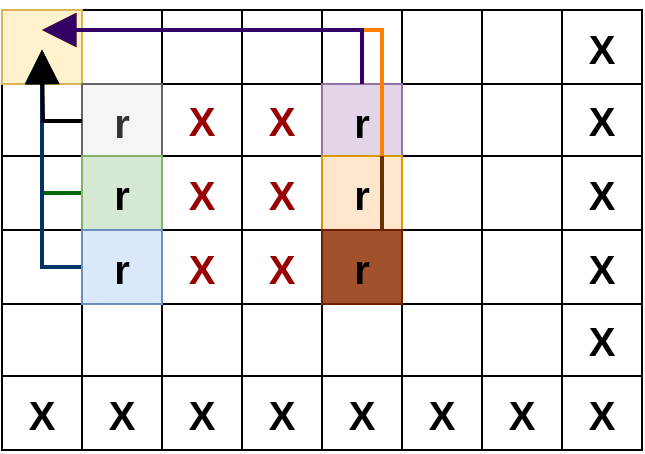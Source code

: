 <mxfile version="14.6.13" type="device"><diagram id="4bUjPhYBL1bc1Y9eAkPL" name="Pagina-1"><mxGraphModel dx="852" dy="494" grid="1" gridSize="10" guides="1" tooltips="1" connect="1" arrows="1" fold="1" page="1" pageScale="1" pageWidth="827" pageHeight="1169" math="0" shadow="0"><root><mxCell id="0"/><mxCell id="1" parent="0"/><mxCell id="dOk6Yb4jo5VdsaK2h5cP-14" value="" style="shape=table;html=1;whiteSpace=wrap;startSize=0;container=1;collapsible=0;childLayout=tableLayout;fontSize=20;fontStyle=1" parent="1" vertex="1"><mxGeometry x="60" y="30" width="320" height="220" as="geometry"/></mxCell><mxCell id="dOk6Yb4jo5VdsaK2h5cP-15" value="" style="shape=partialRectangle;html=1;whiteSpace=wrap;collapsible=0;dropTarget=0;pointerEvents=0;fillColor=none;top=0;left=0;bottom=0;right=0;points=[[0,0.5],[1,0.5]];portConstraint=eastwest;fontSize=20;fontStyle=1" parent="dOk6Yb4jo5VdsaK2h5cP-14" vertex="1"><mxGeometry width="320" height="37" as="geometry"/></mxCell><mxCell id="dOk6Yb4jo5VdsaK2h5cP-16" value="r" style="shape=partialRectangle;html=1;whiteSpace=wrap;connectable=0;overflow=hidden;fillColor=none;top=0;left=0;bottom=0;right=0;fontSize=20;fontStyle=1" parent="dOk6Yb4jo5VdsaK2h5cP-15" vertex="1"><mxGeometry width="40" height="37" as="geometry"/></mxCell><mxCell id="dOk6Yb4jo5VdsaK2h5cP-17" value="" style="shape=partialRectangle;html=1;whiteSpace=wrap;connectable=0;overflow=hidden;fillColor=none;top=0;left=0;bottom=0;right=0;fontSize=20;fontStyle=0" parent="dOk6Yb4jo5VdsaK2h5cP-15" vertex="1"><mxGeometry x="40" width="40" height="37" as="geometry"/></mxCell><mxCell id="dOk6Yb4jo5VdsaK2h5cP-18" value="" style="shape=partialRectangle;html=1;whiteSpace=wrap;connectable=0;overflow=hidden;fillColor=none;top=0;left=0;bottom=0;right=0;fontSize=20;fontStyle=0" parent="dOk6Yb4jo5VdsaK2h5cP-15" vertex="1"><mxGeometry x="80" width="40" height="37" as="geometry"/></mxCell><mxCell id="dOk6Yb4jo5VdsaK2h5cP-19" value="" style="shape=partialRectangle;html=1;whiteSpace=wrap;connectable=0;overflow=hidden;fillColor=none;top=0;left=0;bottom=0;right=0;fontSize=20;fontStyle=0" parent="dOk6Yb4jo5VdsaK2h5cP-15" vertex="1"><mxGeometry x="120" width="40" height="37" as="geometry"/></mxCell><mxCell id="dOk6Yb4jo5VdsaK2h5cP-20" value="" style="shape=partialRectangle;html=1;whiteSpace=wrap;connectable=0;overflow=hidden;fillColor=none;top=0;left=0;bottom=0;right=0;fontSize=20;fontStyle=0" parent="dOk6Yb4jo5VdsaK2h5cP-15" vertex="1"><mxGeometry x="160" width="40" height="37" as="geometry"/></mxCell><mxCell id="dOk6Yb4jo5VdsaK2h5cP-21" value="" style="shape=partialRectangle;html=1;whiteSpace=wrap;connectable=0;overflow=hidden;fillColor=none;top=0;left=0;bottom=0;right=0;fontSize=20;fontStyle=0" parent="dOk6Yb4jo5VdsaK2h5cP-15" vertex="1"><mxGeometry x="200" width="40" height="37" as="geometry"/></mxCell><mxCell id="dOk6Yb4jo5VdsaK2h5cP-22" value="" style="shape=partialRectangle;html=1;whiteSpace=wrap;connectable=0;overflow=hidden;fillColor=none;top=0;left=0;bottom=0;right=0;fontSize=20;fontStyle=0;labelBackgroundColor=#ffffff;" parent="dOk6Yb4jo5VdsaK2h5cP-15" vertex="1"><mxGeometry x="240" width="40" height="37" as="geometry"/></mxCell><mxCell id="dOk6Yb4jo5VdsaK2h5cP-23" value="&lt;font style=&quot;font-size: 20px;&quot;&gt;&lt;span style=&quot;font-size: 20px;&quot;&gt;X&lt;/span&gt;&lt;/font&gt;" style="shape=partialRectangle;html=1;whiteSpace=wrap;connectable=0;overflow=hidden;fillColor=none;top=0;left=0;bottom=0;right=0;fontSize=20;fontStyle=1" parent="dOk6Yb4jo5VdsaK2h5cP-15" vertex="1"><mxGeometry x="280" width="40" height="37" as="geometry"/></mxCell><mxCell id="dOk6Yb4jo5VdsaK2h5cP-24" value="" style="shape=partialRectangle;html=1;whiteSpace=wrap;collapsible=0;dropTarget=0;pointerEvents=0;fillColor=none;top=0;left=0;bottom=0;right=0;points=[[0,0.5],[1,0.5]];portConstraint=eastwest;fontSize=20;fontStyle=1" parent="dOk6Yb4jo5VdsaK2h5cP-14" vertex="1"><mxGeometry y="37" width="320" height="36" as="geometry"/></mxCell><mxCell id="dOk6Yb4jo5VdsaK2h5cP-25" value="" style="shape=partialRectangle;html=1;whiteSpace=wrap;connectable=0;overflow=hidden;fillColor=none;top=0;left=0;bottom=0;right=0;fontSize=20;fontStyle=0" parent="dOk6Yb4jo5VdsaK2h5cP-24" vertex="1"><mxGeometry width="40" height="36" as="geometry"/></mxCell><mxCell id="dOk6Yb4jo5VdsaK2h5cP-26" value="" style="shape=partialRectangle;html=1;whiteSpace=wrap;connectable=0;overflow=hidden;fillColor=none;top=0;left=0;bottom=0;right=0;fontSize=20;fontStyle=0" parent="dOk6Yb4jo5VdsaK2h5cP-24" vertex="1"><mxGeometry x="40" width="40" height="36" as="geometry"/></mxCell><mxCell id="dOk6Yb4jo5VdsaK2h5cP-27" value="X" style="shape=partialRectangle;html=1;whiteSpace=wrap;connectable=0;overflow=hidden;fillColor=none;top=0;left=0;bottom=0;right=0;fontSize=20;fontStyle=1;fontColor=#990000;labelBackgroundColor=#ffffff;" parent="dOk6Yb4jo5VdsaK2h5cP-24" vertex="1"><mxGeometry x="80" width="40" height="36" as="geometry"/></mxCell><mxCell id="dOk6Yb4jo5VdsaK2h5cP-28" value="X" style="shape=partialRectangle;html=1;whiteSpace=wrap;connectable=0;overflow=hidden;fillColor=none;top=0;left=0;bottom=0;right=0;fontSize=20;fontStyle=1;fontColor=#990000;" parent="dOk6Yb4jo5VdsaK2h5cP-24" vertex="1"><mxGeometry x="120" width="40" height="36" as="geometry"/></mxCell><mxCell id="dOk6Yb4jo5VdsaK2h5cP-29" value="" style="shape=partialRectangle;html=1;whiteSpace=wrap;connectable=0;overflow=hidden;fillColor=none;top=0;left=0;bottom=0;right=0;fontSize=20;fontStyle=0" parent="dOk6Yb4jo5VdsaK2h5cP-24" vertex="1"><mxGeometry x="160" width="40" height="36" as="geometry"/></mxCell><mxCell id="dOk6Yb4jo5VdsaK2h5cP-30" value="" style="shape=partialRectangle;html=1;whiteSpace=wrap;connectable=0;overflow=hidden;fillColor=none;top=0;left=0;bottom=0;right=0;fontSize=20;fontStyle=0" parent="dOk6Yb4jo5VdsaK2h5cP-24" vertex="1"><mxGeometry x="200" width="40" height="36" as="geometry"/></mxCell><mxCell id="dOk6Yb4jo5VdsaK2h5cP-31" value="" style="shape=partialRectangle;html=1;whiteSpace=wrap;connectable=0;overflow=hidden;fillColor=none;top=0;left=0;bottom=0;right=0;fontSize=20;fontStyle=0" parent="dOk6Yb4jo5VdsaK2h5cP-24" vertex="1"><mxGeometry x="240" width="40" height="36" as="geometry"/></mxCell><mxCell id="dOk6Yb4jo5VdsaK2h5cP-32" value="X" style="shape=partialRectangle;html=1;whiteSpace=wrap;connectable=0;overflow=hidden;fillColor=none;top=0;left=0;bottom=0;right=0;fontSize=20;fontStyle=1" parent="dOk6Yb4jo5VdsaK2h5cP-24" vertex="1"><mxGeometry x="280" width="40" height="36" as="geometry"/></mxCell><mxCell id="dOk6Yb4jo5VdsaK2h5cP-33" value="" style="shape=partialRectangle;html=1;whiteSpace=wrap;collapsible=0;dropTarget=0;pointerEvents=0;fillColor=none;top=0;left=0;bottom=0;right=0;points=[[0,0.5],[1,0.5]];portConstraint=eastwest;fontSize=20;fontStyle=1" parent="dOk6Yb4jo5VdsaK2h5cP-14" vertex="1"><mxGeometry y="73" width="320" height="37" as="geometry"/></mxCell><mxCell id="dOk6Yb4jo5VdsaK2h5cP-34" value="" style="shape=partialRectangle;html=1;whiteSpace=wrap;connectable=0;overflow=hidden;fillColor=none;top=0;left=0;bottom=0;right=0;fontSize=20;fontStyle=0" parent="dOk6Yb4jo5VdsaK2h5cP-33" vertex="1"><mxGeometry width="40" height="37" as="geometry"/></mxCell><mxCell id="dOk6Yb4jo5VdsaK2h5cP-35" value="" style="shape=partialRectangle;html=1;whiteSpace=wrap;connectable=0;overflow=hidden;fillColor=none;top=0;left=0;bottom=0;right=0;fontSize=20;fontStyle=0" parent="dOk6Yb4jo5VdsaK2h5cP-33" vertex="1"><mxGeometry x="40" width="40" height="37" as="geometry"/></mxCell><mxCell id="dOk6Yb4jo5VdsaK2h5cP-36" value="X" style="shape=partialRectangle;html=1;whiteSpace=wrap;connectable=0;overflow=hidden;fillColor=none;top=0;left=0;bottom=0;right=0;fontSize=20;fontStyle=1;fontColor=#990000;" parent="dOk6Yb4jo5VdsaK2h5cP-33" vertex="1"><mxGeometry x="80" width="40" height="37" as="geometry"/></mxCell><mxCell id="dOk6Yb4jo5VdsaK2h5cP-37" value="X" style="shape=partialRectangle;html=1;whiteSpace=wrap;connectable=0;overflow=hidden;fillColor=none;top=0;left=0;bottom=0;right=0;fontSize=20;fontStyle=1;fontColor=#990000;" parent="dOk6Yb4jo5VdsaK2h5cP-33" vertex="1"><mxGeometry x="120" width="40" height="37" as="geometry"/></mxCell><mxCell id="dOk6Yb4jo5VdsaK2h5cP-38" value="" style="shape=partialRectangle;html=1;whiteSpace=wrap;connectable=0;overflow=hidden;fillColor=none;top=0;left=0;bottom=0;right=0;fontSize=20;fontStyle=0" parent="dOk6Yb4jo5VdsaK2h5cP-33" vertex="1"><mxGeometry x="160" width="40" height="37" as="geometry"/></mxCell><mxCell id="dOk6Yb4jo5VdsaK2h5cP-39" value="" style="shape=partialRectangle;html=1;whiteSpace=wrap;connectable=0;overflow=hidden;fillColor=none;top=0;left=0;bottom=0;right=0;fontSize=20;fontStyle=0" parent="dOk6Yb4jo5VdsaK2h5cP-33" vertex="1"><mxGeometry x="200" width="40" height="37" as="geometry"/></mxCell><mxCell id="dOk6Yb4jo5VdsaK2h5cP-40" value="" style="shape=partialRectangle;html=1;whiteSpace=wrap;connectable=0;overflow=hidden;fillColor=none;top=0;left=0;bottom=0;right=0;fontSize=20;fontStyle=0" parent="dOk6Yb4jo5VdsaK2h5cP-33" vertex="1"><mxGeometry x="240" width="40" height="37" as="geometry"/></mxCell><mxCell id="dOk6Yb4jo5VdsaK2h5cP-41" value="X" style="shape=partialRectangle;html=1;whiteSpace=wrap;connectable=0;overflow=hidden;fillColor=none;top=0;left=0;bottom=0;right=0;fontSize=20;fontStyle=1" parent="dOk6Yb4jo5VdsaK2h5cP-33" vertex="1"><mxGeometry x="280" width="40" height="37" as="geometry"/></mxCell><mxCell id="dOk6Yb4jo5VdsaK2h5cP-42" value="" style="shape=partialRectangle;html=1;whiteSpace=wrap;collapsible=0;dropTarget=0;pointerEvents=0;fillColor=none;top=0;left=0;bottom=0;right=0;points=[[0,0.5],[1,0.5]];portConstraint=eastwest;fontSize=20;fontStyle=1" parent="dOk6Yb4jo5VdsaK2h5cP-14" vertex="1"><mxGeometry y="110" width="320" height="37" as="geometry"/></mxCell><mxCell id="dOk6Yb4jo5VdsaK2h5cP-43" value="" style="shape=partialRectangle;html=1;whiteSpace=wrap;connectable=0;overflow=hidden;fillColor=none;top=0;left=0;bottom=0;right=0;fontSize=20;fontStyle=0" parent="dOk6Yb4jo5VdsaK2h5cP-42" vertex="1"><mxGeometry width="40" height="37" as="geometry"/></mxCell><mxCell id="dOk6Yb4jo5VdsaK2h5cP-44" value="" style="shape=partialRectangle;html=1;whiteSpace=wrap;connectable=0;overflow=hidden;fillColor=none;top=0;left=0;bottom=0;right=0;fontSize=20;fontStyle=0" parent="dOk6Yb4jo5VdsaK2h5cP-42" vertex="1"><mxGeometry x="40" width="40" height="37" as="geometry"/></mxCell><mxCell id="dOk6Yb4jo5VdsaK2h5cP-45" value="X" style="shape=partialRectangle;html=1;whiteSpace=wrap;connectable=0;overflow=hidden;fillColor=none;top=0;left=0;bottom=0;right=0;fontSize=20;fontStyle=1;fontColor=#990000;" parent="dOk6Yb4jo5VdsaK2h5cP-42" vertex="1"><mxGeometry x="80" width="40" height="37" as="geometry"/></mxCell><mxCell id="dOk6Yb4jo5VdsaK2h5cP-46" value="X" style="shape=partialRectangle;html=1;whiteSpace=wrap;connectable=0;overflow=hidden;fillColor=none;top=0;left=0;bottom=0;right=0;fontSize=20;fontStyle=1;fontColor=#990000;" parent="dOk6Yb4jo5VdsaK2h5cP-42" vertex="1"><mxGeometry x="120" width="40" height="37" as="geometry"/></mxCell><mxCell id="dOk6Yb4jo5VdsaK2h5cP-47" value="" style="shape=partialRectangle;html=1;whiteSpace=wrap;connectable=0;overflow=hidden;fillColor=none;top=0;left=0;bottom=0;right=0;fontSize=20;fontStyle=0" parent="dOk6Yb4jo5VdsaK2h5cP-42" vertex="1"><mxGeometry x="160" width="40" height="37" as="geometry"/></mxCell><mxCell id="dOk6Yb4jo5VdsaK2h5cP-48" value="" style="shape=partialRectangle;html=1;whiteSpace=wrap;connectable=0;overflow=hidden;fillColor=none;top=0;left=0;bottom=0;right=0;fontSize=20;fontStyle=0" parent="dOk6Yb4jo5VdsaK2h5cP-42" vertex="1"><mxGeometry x="200" width="40" height="37" as="geometry"/></mxCell><mxCell id="dOk6Yb4jo5VdsaK2h5cP-49" value="" style="shape=partialRectangle;html=1;whiteSpace=wrap;connectable=0;overflow=hidden;fillColor=none;top=0;left=0;bottom=0;right=0;fontSize=20;fontStyle=0" parent="dOk6Yb4jo5VdsaK2h5cP-42" vertex="1"><mxGeometry x="240" width="40" height="37" as="geometry"/></mxCell><mxCell id="dOk6Yb4jo5VdsaK2h5cP-50" value="X" style="shape=partialRectangle;html=1;whiteSpace=wrap;connectable=0;overflow=hidden;fillColor=none;top=0;left=0;bottom=0;right=0;fontSize=20;fontStyle=1" parent="dOk6Yb4jo5VdsaK2h5cP-42" vertex="1"><mxGeometry x="280" width="40" height="37" as="geometry"/></mxCell><mxCell id="dOk6Yb4jo5VdsaK2h5cP-51" value="" style="shape=partialRectangle;html=1;whiteSpace=wrap;collapsible=0;dropTarget=0;pointerEvents=0;fillColor=none;top=0;left=0;bottom=0;right=0;points=[[0,0.5],[1,0.5]];portConstraint=eastwest;fontSize=20;fontStyle=1" parent="dOk6Yb4jo5VdsaK2h5cP-14" vertex="1"><mxGeometry y="147" width="320" height="36" as="geometry"/></mxCell><mxCell id="dOk6Yb4jo5VdsaK2h5cP-52" value="" style="shape=partialRectangle;html=1;whiteSpace=wrap;connectable=0;overflow=hidden;fillColor=none;top=0;left=0;bottom=0;right=0;fontSize=20;fontStyle=0" parent="dOk6Yb4jo5VdsaK2h5cP-51" vertex="1"><mxGeometry width="40" height="36" as="geometry"/></mxCell><mxCell id="dOk6Yb4jo5VdsaK2h5cP-53" value="" style="shape=partialRectangle;html=1;whiteSpace=wrap;connectable=0;overflow=hidden;fillColor=none;top=0;left=0;bottom=0;right=0;fontSize=20;fontStyle=0" parent="dOk6Yb4jo5VdsaK2h5cP-51" vertex="1"><mxGeometry x="40" width="40" height="36" as="geometry"/></mxCell><mxCell id="dOk6Yb4jo5VdsaK2h5cP-54" value="" style="shape=partialRectangle;html=1;whiteSpace=wrap;connectable=0;overflow=hidden;fillColor=none;top=0;left=0;bottom=0;right=0;fontSize=20;fontStyle=0" parent="dOk6Yb4jo5VdsaK2h5cP-51" vertex="1"><mxGeometry x="80" width="40" height="36" as="geometry"/></mxCell><mxCell id="dOk6Yb4jo5VdsaK2h5cP-55" value="" style="shape=partialRectangle;html=1;whiteSpace=wrap;connectable=0;overflow=hidden;fillColor=none;top=0;left=0;bottom=0;right=0;fontSize=20;fontStyle=0" parent="dOk6Yb4jo5VdsaK2h5cP-51" vertex="1"><mxGeometry x="120" width="40" height="36" as="geometry"/></mxCell><mxCell id="dOk6Yb4jo5VdsaK2h5cP-56" value="" style="shape=partialRectangle;html=1;whiteSpace=wrap;connectable=0;overflow=hidden;fillColor=none;top=0;left=0;bottom=0;right=0;fontSize=20;fontStyle=0" parent="dOk6Yb4jo5VdsaK2h5cP-51" vertex="1"><mxGeometry x="160" width="40" height="36" as="geometry"/></mxCell><mxCell id="dOk6Yb4jo5VdsaK2h5cP-57" value="" style="shape=partialRectangle;html=1;whiteSpace=wrap;connectable=0;overflow=hidden;fillColor=none;top=0;left=0;bottom=0;right=0;fontSize=20;fontStyle=0" parent="dOk6Yb4jo5VdsaK2h5cP-51" vertex="1"><mxGeometry x="200" width="40" height="36" as="geometry"/></mxCell><mxCell id="dOk6Yb4jo5VdsaK2h5cP-58" value="" style="shape=partialRectangle;html=1;whiteSpace=wrap;connectable=0;overflow=hidden;fillColor=none;top=0;left=0;bottom=0;right=0;fontSize=20;fontStyle=0" parent="dOk6Yb4jo5VdsaK2h5cP-51" vertex="1"><mxGeometry x="240" width="40" height="36" as="geometry"/></mxCell><mxCell id="dOk6Yb4jo5VdsaK2h5cP-59" value="X" style="shape=partialRectangle;html=1;whiteSpace=wrap;connectable=0;overflow=hidden;fillColor=none;top=0;left=0;bottom=0;right=0;fontSize=20;fontStyle=1" parent="dOk6Yb4jo5VdsaK2h5cP-51" vertex="1"><mxGeometry x="280" width="40" height="36" as="geometry"/></mxCell><mxCell id="dOk6Yb4jo5VdsaK2h5cP-60" value="" style="shape=partialRectangle;html=1;whiteSpace=wrap;collapsible=0;dropTarget=0;pointerEvents=0;fillColor=none;top=0;left=0;bottom=0;right=0;points=[[0,0.5],[1,0.5]];portConstraint=eastwest;fontSize=20;fontStyle=1" parent="dOk6Yb4jo5VdsaK2h5cP-14" vertex="1"><mxGeometry y="183" width="320" height="37" as="geometry"/></mxCell><mxCell id="dOk6Yb4jo5VdsaK2h5cP-61" value="X" style="shape=partialRectangle;html=1;whiteSpace=wrap;connectable=0;overflow=hidden;fillColor=none;top=0;left=0;bottom=0;right=0;fontSize=20;fontStyle=1" parent="dOk6Yb4jo5VdsaK2h5cP-60" vertex="1"><mxGeometry width="40" height="37" as="geometry"/></mxCell><mxCell id="dOk6Yb4jo5VdsaK2h5cP-62" value="X" style="shape=partialRectangle;html=1;whiteSpace=wrap;connectable=0;overflow=hidden;fillColor=none;top=0;left=0;bottom=0;right=0;fontSize=20;fontStyle=1" parent="dOk6Yb4jo5VdsaK2h5cP-60" vertex="1"><mxGeometry x="40" width="40" height="37" as="geometry"/></mxCell><mxCell id="dOk6Yb4jo5VdsaK2h5cP-63" value="X" style="shape=partialRectangle;html=1;whiteSpace=wrap;connectable=0;overflow=hidden;fillColor=none;top=0;left=0;bottom=0;right=0;fontSize=20;fontStyle=1" parent="dOk6Yb4jo5VdsaK2h5cP-60" vertex="1"><mxGeometry x="80" width="40" height="37" as="geometry"/></mxCell><mxCell id="dOk6Yb4jo5VdsaK2h5cP-64" value="X" style="shape=partialRectangle;html=1;whiteSpace=wrap;connectable=0;overflow=hidden;fillColor=none;top=0;left=0;bottom=0;right=0;fontSize=20;fontStyle=1" parent="dOk6Yb4jo5VdsaK2h5cP-60" vertex="1"><mxGeometry x="120" width="40" height="37" as="geometry"/></mxCell><mxCell id="dOk6Yb4jo5VdsaK2h5cP-65" value="X" style="shape=partialRectangle;html=1;whiteSpace=wrap;connectable=0;overflow=hidden;fillColor=none;top=0;left=0;bottom=0;right=0;fontSize=20;fontStyle=1" parent="dOk6Yb4jo5VdsaK2h5cP-60" vertex="1"><mxGeometry x="160" width="40" height="37" as="geometry"/></mxCell><mxCell id="dOk6Yb4jo5VdsaK2h5cP-66" value="X" style="shape=partialRectangle;html=1;whiteSpace=wrap;connectable=0;overflow=hidden;fillColor=none;top=0;left=0;bottom=0;right=0;fontSize=20;fontStyle=1" parent="dOk6Yb4jo5VdsaK2h5cP-60" vertex="1"><mxGeometry x="200" width="40" height="37" as="geometry"/></mxCell><mxCell id="dOk6Yb4jo5VdsaK2h5cP-67" value="X" style="shape=partialRectangle;html=1;whiteSpace=wrap;connectable=0;overflow=hidden;fillColor=none;top=0;left=0;bottom=0;right=0;fontSize=20;fontStyle=1" parent="dOk6Yb4jo5VdsaK2h5cP-60" vertex="1"><mxGeometry x="240" width="40" height="37" as="geometry"/></mxCell><mxCell id="dOk6Yb4jo5VdsaK2h5cP-68" value="X" style="shape=partialRectangle;html=1;whiteSpace=wrap;connectable=0;overflow=hidden;fillColor=none;top=0;left=0;bottom=0;right=0;fontSize=20;fontStyle=1" parent="dOk6Yb4jo5VdsaK2h5cP-60" vertex="1"><mxGeometry x="280" width="40" height="37" as="geometry"/></mxCell><mxCell id="dOk6Yb4jo5VdsaK2h5cP-78" value="" style="rounded=0;whiteSpace=wrap;html=1;labelBackgroundColor=none;fontSize=20;fillColor=#fff2cc;strokeColor=#d6b656;" parent="1" vertex="1"><mxGeometry x="60" y="30" width="40" height="37" as="geometry"/></mxCell><mxCell id="vzMMsg1KRqausuYfr0xF-5" value="&lt;b&gt;r&lt;/b&gt;" style="rounded=0;whiteSpace=wrap;html=1;labelBackgroundColor=none;fontSize=20;fillColor=#f5f5f5;strokeColor=#666666;fontColor=#333333;" parent="1" vertex="1"><mxGeometry x="100" y="67" width="40" height="37" as="geometry"/></mxCell><mxCell id="QceHIWhAvix__kpS6fep-2" style="edgeStyle=orthogonalEdgeStyle;rounded=0;orthogonalLoop=1;jettySize=auto;html=1;exitX=0;exitY=0.5;exitDx=0;exitDy=0;fontColor=#000000;endArrow=block;endFill=1;strokeColor=#006600;strokeWidth=2;endSize=12;" parent="1" source="vzMMsg1KRqausuYfr0xF-6" edge="1"><mxGeometry relative="1" as="geometry"><mxPoint x="80" y="49.732" as="targetPoint"/></mxGeometry></mxCell><mxCell id="vzMMsg1KRqausuYfr0xF-6" value="r" style="rounded=0;whiteSpace=wrap;html=1;labelBackgroundColor=none;fontSize=20;fillColor=#d5e8d4;strokeColor=#82b366;fontStyle=1" parent="1" vertex="1"><mxGeometry x="100" y="103" width="40" height="37" as="geometry"/></mxCell><mxCell id="QceHIWhAvix__kpS6fep-3" style="edgeStyle=orthogonalEdgeStyle;rounded=0;orthogonalLoop=1;jettySize=auto;html=1;exitX=0;exitY=0.5;exitDx=0;exitDy=0;fontColor=#000000;endArrow=block;endFill=1;strokeColor=#003366;strokeWidth=2;endSize=12;" parent="1" source="vzMMsg1KRqausuYfr0xF-8" edge="1"><mxGeometry relative="1" as="geometry"><mxPoint x="80" y="49.732" as="targetPoint"/></mxGeometry></mxCell><mxCell id="vzMMsg1KRqausuYfr0xF-8" value="r" style="rounded=0;whiteSpace=wrap;html=1;labelBackgroundColor=none;fontSize=20;fillColor=#dae8fc;strokeColor=#6c8ebf;fontStyle=1" parent="1" vertex="1"><mxGeometry x="100" y="140" width="40" height="37" as="geometry"/></mxCell><mxCell id="vzMMsg1KRqausuYfr0xF-11" value="r" style="rounded=0;whiteSpace=wrap;html=1;labelBackgroundColor=none;fontSize=20;fillColor=#e1d5e7;strokeColor=#9673a6;fontStyle=1" parent="1" vertex="1"><mxGeometry x="220" y="67" width="40" height="37" as="geometry"/></mxCell><mxCell id="vzMMsg1KRqausuYfr0xF-12" value="r" style="rounded=0;whiteSpace=wrap;html=1;labelBackgroundColor=none;fontSize=20;fillColor=#ffe6cc;strokeColor=#d79b00;fontStyle=1" parent="1" vertex="1"><mxGeometry x="220" y="103" width="40" height="37" as="geometry"/></mxCell><mxCell id="QceHIWhAvix__kpS6fep-6" style="edgeStyle=orthogonalEdgeStyle;rounded=0;orthogonalLoop=1;jettySize=auto;html=1;exitX=0.75;exitY=0;exitDx=0;exitDy=0;fontColor=#000000;endArrow=block;endFill=1;strokeWidth=2;strokeColor=#663300;endSize=12;" parent="1" source="vzMMsg1KRqausuYfr0xF-13" edge="1"><mxGeometry relative="1" as="geometry"><mxPoint x="80" y="40" as="targetPoint"/><Array as="points"><mxPoint x="250" y="40"/></Array></mxGeometry></mxCell><mxCell id="vzMMsg1KRqausuYfr0xF-13" value="r" style="rounded=0;whiteSpace=wrap;html=1;labelBackgroundColor=none;fontSize=20;fillColor=#a0522d;strokeColor=#6D1F00;fontStyle=1" parent="1" vertex="1"><mxGeometry x="220" y="140" width="40" height="37" as="geometry"/></mxCell><mxCell id="QceHIWhAvix__kpS6fep-1" value="" style="endArrow=block;html=1;fontColor=#000000;endFill=1;edgeStyle=orthogonalEdgeStyle;rounded=0;exitX=0;exitY=0.5;exitDx=0;exitDy=0;strokeWidth=2;endSize=12;" parent="1" source="vzMMsg1KRqausuYfr0xF-5" edge="1"><mxGeometry width="50" height="50" relative="1" as="geometry"><mxPoint x="60" y="120" as="sourcePoint"/><mxPoint x="80" y="50" as="targetPoint"/></mxGeometry></mxCell><mxCell id="QceHIWhAvix__kpS6fep-5" style="edgeStyle=orthogonalEdgeStyle;rounded=0;orthogonalLoop=1;jettySize=auto;html=1;fontColor=#000000;endArrow=block;endFill=1;strokeWidth=2;strokeColor=#FF8000;endSize=12;" parent="1" edge="1"><mxGeometry relative="1" as="geometry"><mxPoint x="80" y="40" as="targetPoint"/><Array as="points"><mxPoint x="250" y="40"/></Array><mxPoint x="250" y="103" as="sourcePoint"/></mxGeometry></mxCell><mxCell id="QceHIWhAvix__kpS6fep-4" style="edgeStyle=orthogonalEdgeStyle;rounded=0;orthogonalLoop=1;jettySize=auto;html=1;exitX=0.5;exitY=0;exitDx=0;exitDy=0;entryX=0.5;entryY=0.27;entryDx=0;entryDy=0;entryPerimeter=0;fontColor=#000000;endArrow=block;endFill=1;strokeColor=#330066;strokeWidth=2;endSize=12;" parent="1" source="vzMMsg1KRqausuYfr0xF-11" target="dOk6Yb4jo5VdsaK2h5cP-78" edge="1"><mxGeometry relative="1" as="geometry"/></mxCell></root></mxGraphModel></diagram></mxfile>